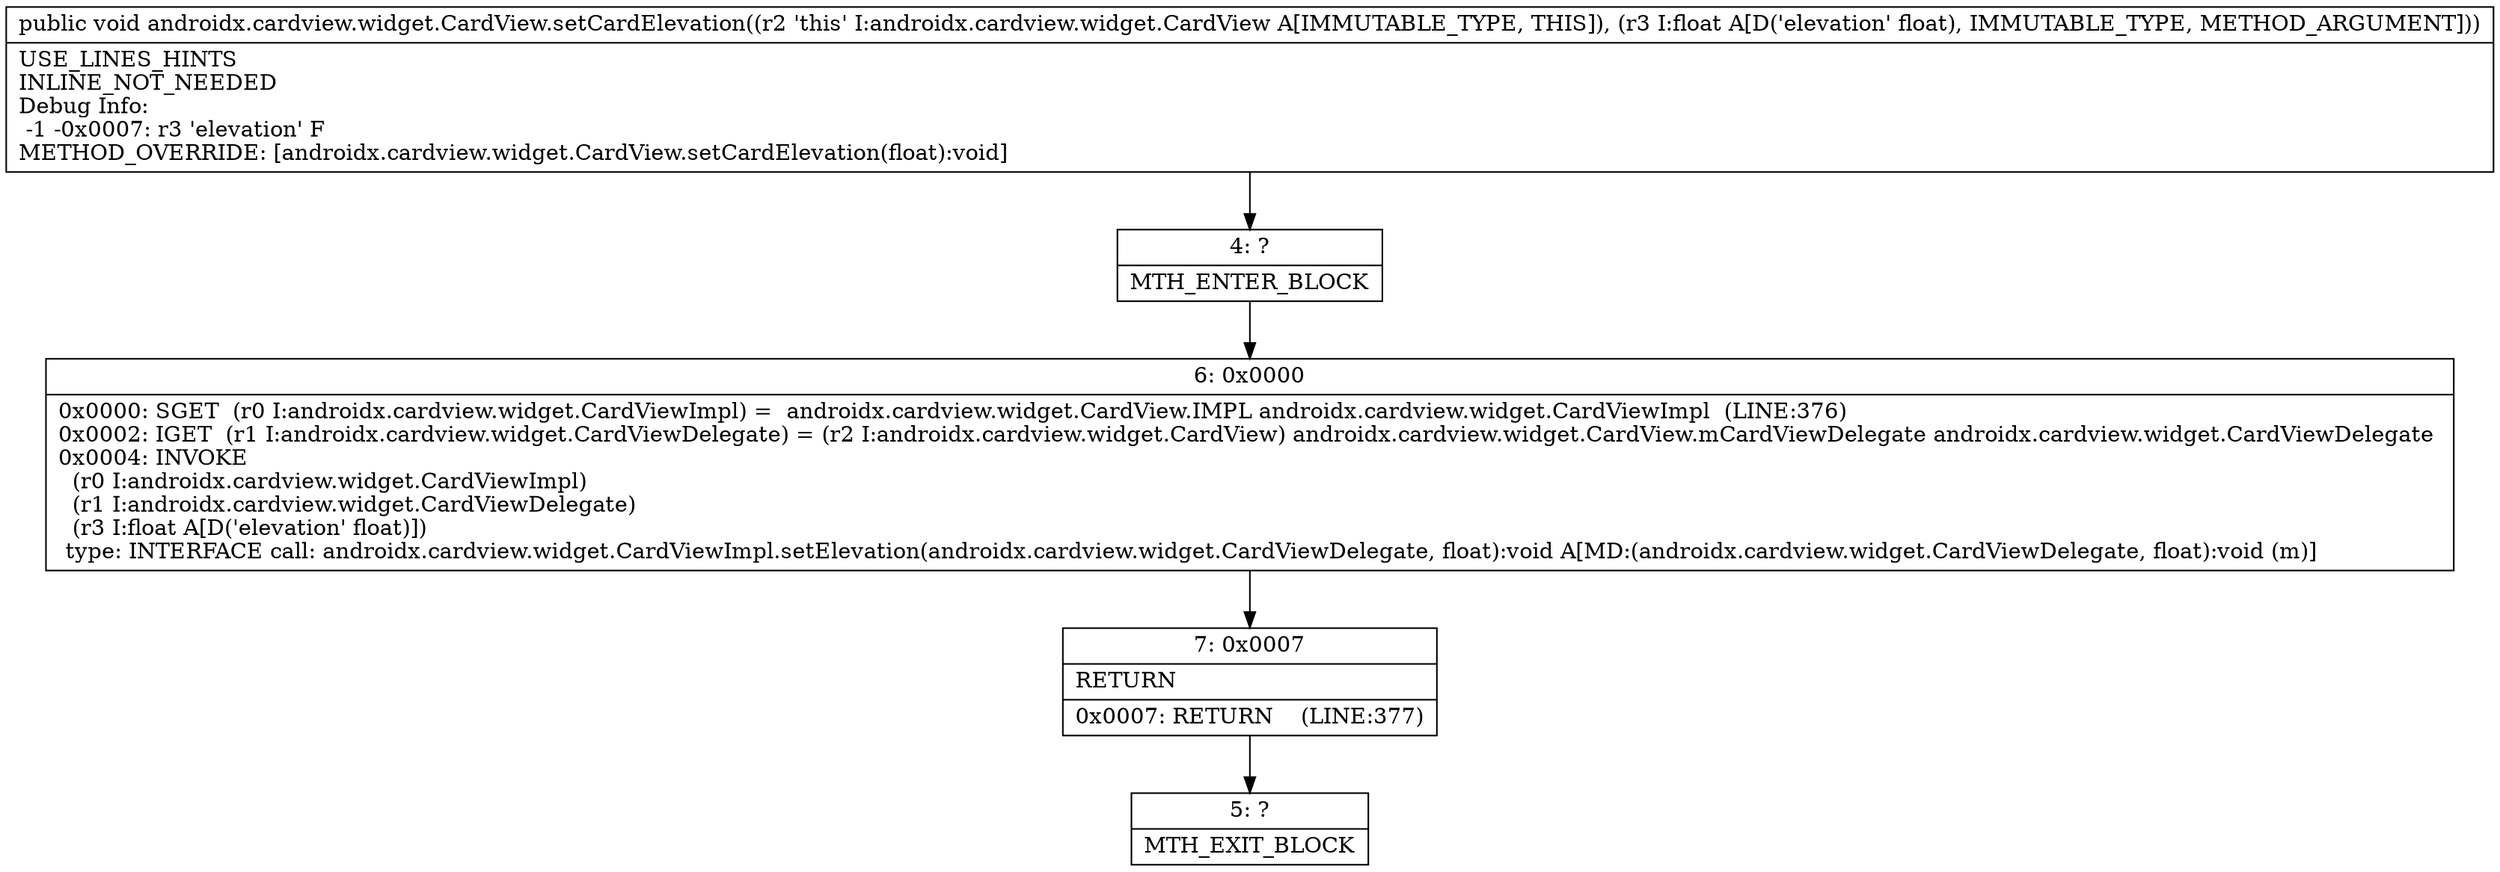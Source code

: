 digraph "CFG forandroidx.cardview.widget.CardView.setCardElevation(F)V" {
Node_4 [shape=record,label="{4\:\ ?|MTH_ENTER_BLOCK\l}"];
Node_6 [shape=record,label="{6\:\ 0x0000|0x0000: SGET  (r0 I:androidx.cardview.widget.CardViewImpl) =  androidx.cardview.widget.CardView.IMPL androidx.cardview.widget.CardViewImpl  (LINE:376)\l0x0002: IGET  (r1 I:androidx.cardview.widget.CardViewDelegate) = (r2 I:androidx.cardview.widget.CardView) androidx.cardview.widget.CardView.mCardViewDelegate androidx.cardview.widget.CardViewDelegate \l0x0004: INVOKE  \l  (r0 I:androidx.cardview.widget.CardViewImpl)\l  (r1 I:androidx.cardview.widget.CardViewDelegate)\l  (r3 I:float A[D('elevation' float)])\l type: INTERFACE call: androidx.cardview.widget.CardViewImpl.setElevation(androidx.cardview.widget.CardViewDelegate, float):void A[MD:(androidx.cardview.widget.CardViewDelegate, float):void (m)]\l}"];
Node_7 [shape=record,label="{7\:\ 0x0007|RETURN\l|0x0007: RETURN    (LINE:377)\l}"];
Node_5 [shape=record,label="{5\:\ ?|MTH_EXIT_BLOCK\l}"];
MethodNode[shape=record,label="{public void androidx.cardview.widget.CardView.setCardElevation((r2 'this' I:androidx.cardview.widget.CardView A[IMMUTABLE_TYPE, THIS]), (r3 I:float A[D('elevation' float), IMMUTABLE_TYPE, METHOD_ARGUMENT]))  | USE_LINES_HINTS\lINLINE_NOT_NEEDED\lDebug Info:\l  \-1 \-0x0007: r3 'elevation' F\lMETHOD_OVERRIDE: [androidx.cardview.widget.CardView.setCardElevation(float):void]\l}"];
MethodNode -> Node_4;Node_4 -> Node_6;
Node_6 -> Node_7;
Node_7 -> Node_5;
}

